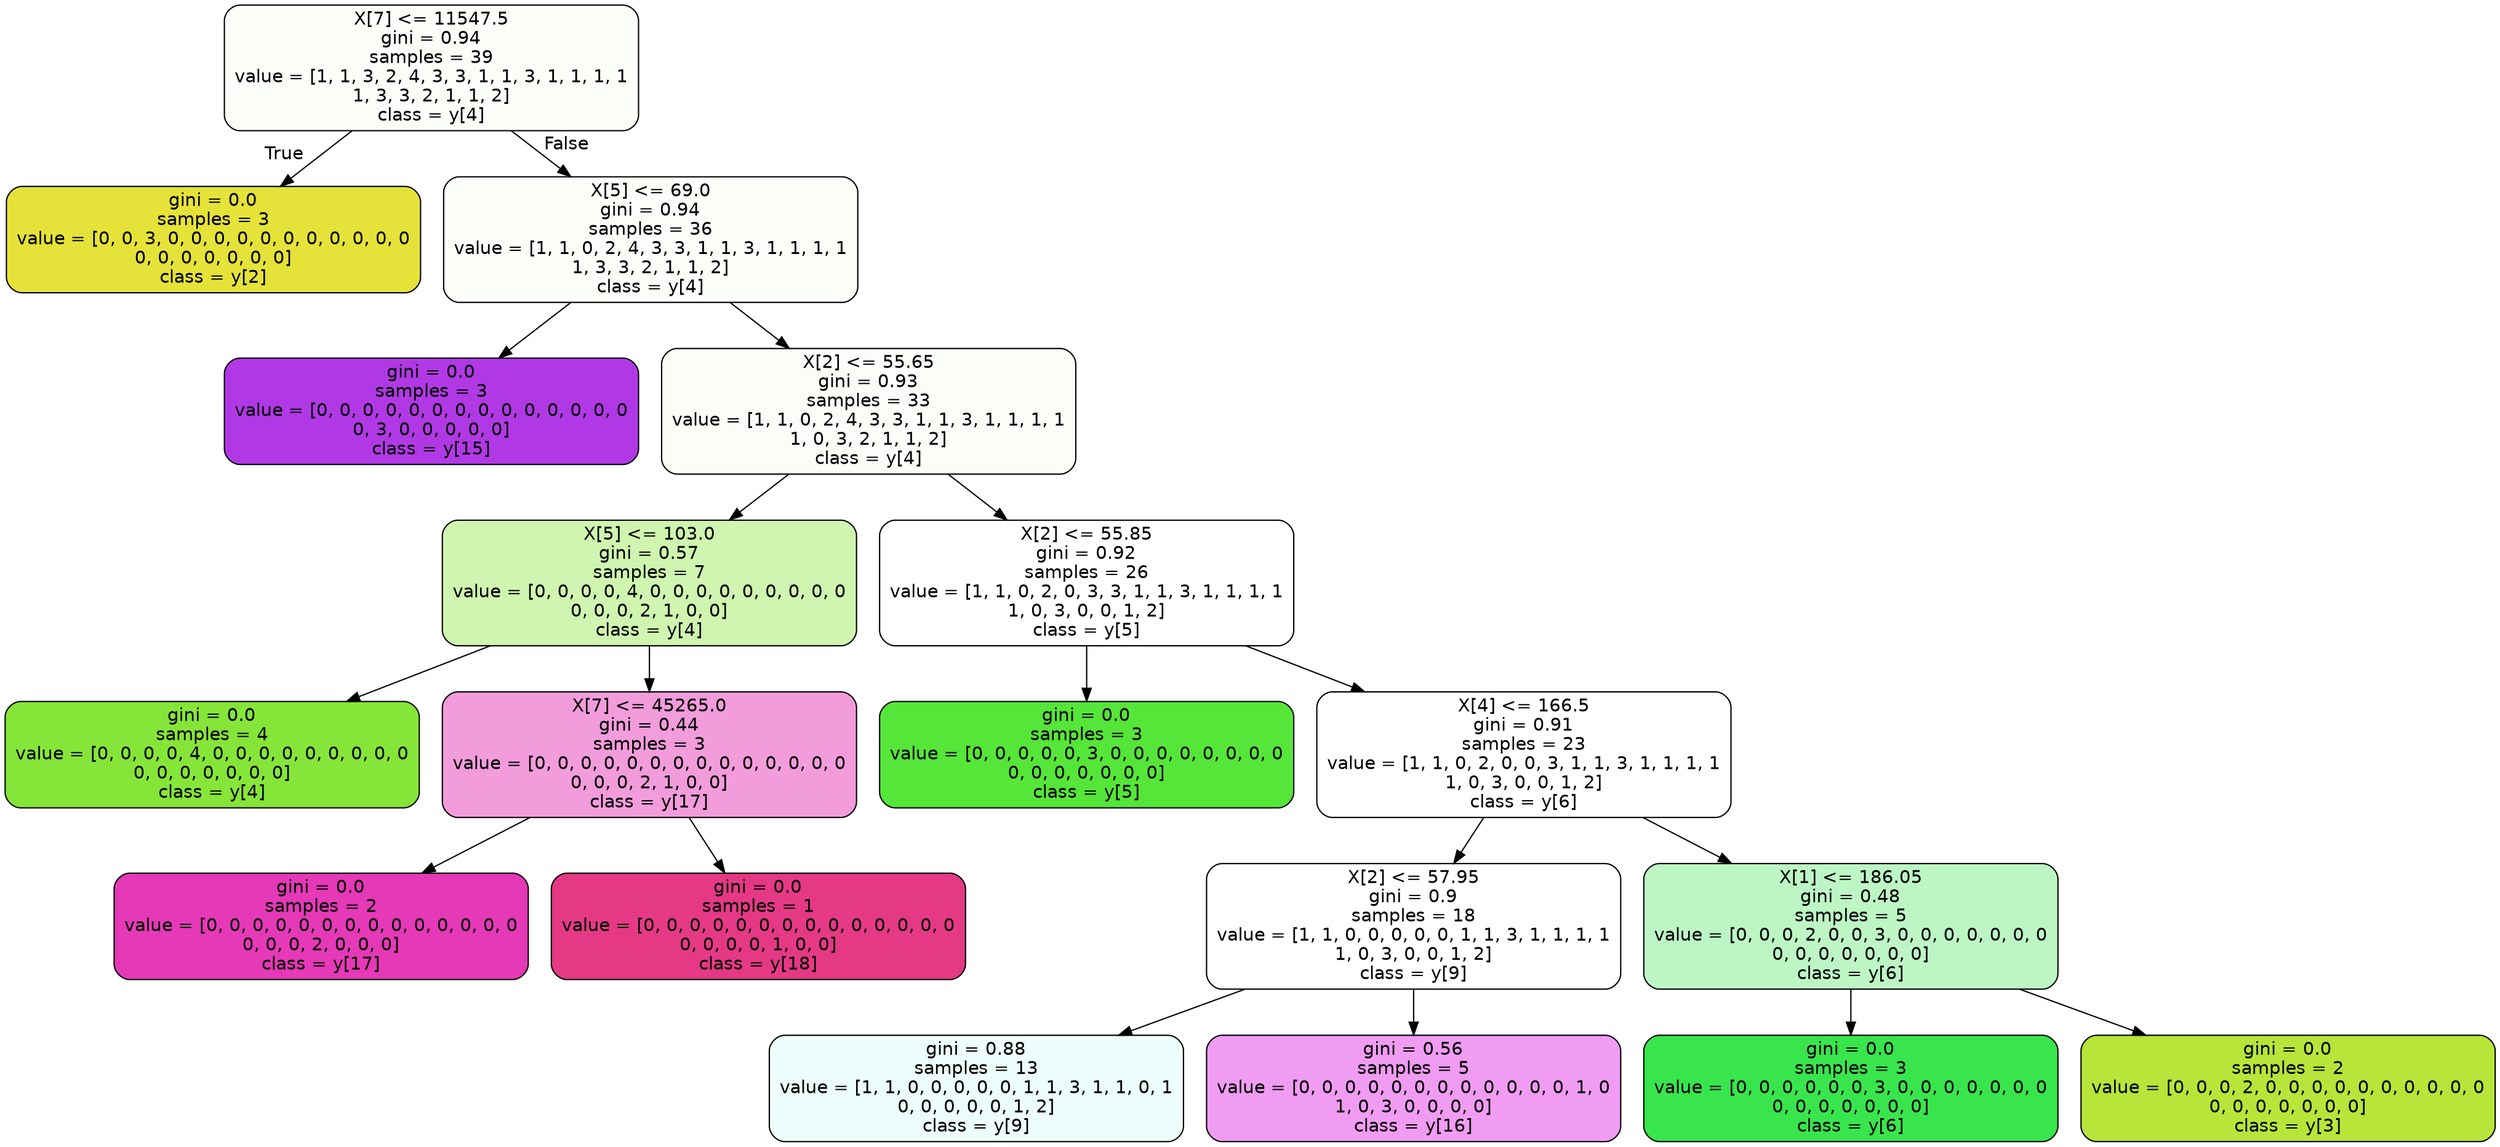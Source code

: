 digraph Tree {
node [shape=box, style="filled, rounded", color="black", fontname=helvetica] ;
edge [fontname=helvetica] ;
0 [label="X[7] <= 11547.5\ngini = 0.94\nsamples = 39\nvalue = [1, 1, 3, 2, 4, 3, 3, 1, 1, 3, 1, 1, 1, 1\n1, 3, 3, 2, 1, 1, 2]\nclass = y[4]", fillcolor="#fcfefa"] ;
1 [label="gini = 0.0\nsamples = 3\nvalue = [0, 0, 3, 0, 0, 0, 0, 0, 0, 0, 0, 0, 0, 0\n0, 0, 0, 0, 0, 0, 0]\nclass = y[2]", fillcolor="#e5e239"] ;
0 -> 1 [labeldistance=2.5, labelangle=45, headlabel="True"] ;
2 [label="X[5] <= 69.0\ngini = 0.94\nsamples = 36\nvalue = [1, 1, 0, 2, 4, 3, 3, 1, 1, 3, 1, 1, 1, 1\n1, 3, 3, 2, 1, 1, 2]\nclass = y[4]", fillcolor="#fbfef9"] ;
0 -> 2 [labeldistance=2.5, labelangle=-45, headlabel="False"] ;
3 [label="gini = 0.0\nsamples = 3\nvalue = [0, 0, 0, 0, 0, 0, 0, 0, 0, 0, 0, 0, 0, 0\n0, 3, 0, 0, 0, 0, 0]\nclass = y[15]", fillcolor="#b139e5"] ;
2 -> 3 ;
4 [label="X[2] <= 55.65\ngini = 0.93\nsamples = 33\nvalue = [1, 1, 0, 2, 4, 3, 3, 1, 1, 3, 1, 1, 1, 1\n1, 0, 3, 2, 1, 1, 2]\nclass = y[4]", fillcolor="#fbfef8"] ;
2 -> 4 ;
5 [label="X[5] <= 103.0\ngini = 0.57\nsamples = 7\nvalue = [0, 0, 0, 0, 4, 0, 0, 0, 0, 0, 0, 0, 0, 0\n0, 0, 0, 2, 1, 0, 0]\nclass = y[4]", fillcolor="#cff5b0"] ;
4 -> 5 ;
6 [label="gini = 0.0\nsamples = 4\nvalue = [0, 0, 0, 0, 4, 0, 0, 0, 0, 0, 0, 0, 0, 0\n0, 0, 0, 0, 0, 0, 0]\nclass = y[4]", fillcolor="#86e539"] ;
5 -> 6 ;
7 [label="X[7] <= 45265.0\ngini = 0.44\nsamples = 3\nvalue = [0, 0, 0, 0, 0, 0, 0, 0, 0, 0, 0, 0, 0, 0\n0, 0, 0, 2, 1, 0, 0]\nclass = y[17]", fillcolor="#f29cdb"] ;
5 -> 7 ;
8 [label="gini = 0.0\nsamples = 2\nvalue = [0, 0, 0, 0, 0, 0, 0, 0, 0, 0, 0, 0, 0, 0\n0, 0, 0, 2, 0, 0, 0]\nclass = y[17]", fillcolor="#e539b7"] ;
7 -> 8 ;
9 [label="gini = 0.0\nsamples = 1\nvalue = [0, 0, 0, 0, 0, 0, 0, 0, 0, 0, 0, 0, 0, 0\n0, 0, 0, 0, 1, 0, 0]\nclass = y[18]", fillcolor="#e53986"] ;
7 -> 9 ;
10 [label="X[2] <= 55.85\ngini = 0.92\nsamples = 26\nvalue = [1, 1, 0, 2, 0, 3, 3, 1, 1, 3, 1, 1, 1, 1\n1, 0, 3, 0, 0, 1, 2]\nclass = y[5]", fillcolor="#ffffff"] ;
4 -> 10 ;
11 [label="gini = 0.0\nsamples = 3\nvalue = [0, 0, 0, 0, 0, 3, 0, 0, 0, 0, 0, 0, 0, 0\n0, 0, 0, 0, 0, 0, 0]\nclass = y[5]", fillcolor="#56e539"] ;
10 -> 11 ;
12 [label="X[4] <= 166.5\ngini = 0.91\nsamples = 23\nvalue = [1, 1, 0, 2, 0, 0, 3, 1, 1, 3, 1, 1, 1, 1\n1, 0, 3, 0, 0, 1, 2]\nclass = y[6]", fillcolor="#ffffff"] ;
10 -> 12 ;
13 [label="X[2] <= 57.95\ngini = 0.9\nsamples = 18\nvalue = [1, 1, 0, 0, 0, 0, 0, 1, 1, 3, 1, 1, 1, 1\n1, 0, 3, 0, 0, 1, 2]\nclass = y[9]", fillcolor="#ffffff"] ;
12 -> 13 ;
14 [label="gini = 0.88\nsamples = 13\nvalue = [1, 1, 0, 0, 0, 0, 0, 1, 1, 3, 1, 1, 0, 1\n0, 0, 0, 0, 0, 1, 2]\nclass = y[9]", fillcolor="#edfdfc"] ;
13 -> 14 ;
15 [label="gini = 0.56\nsamples = 5\nvalue = [0, 0, 0, 0, 0, 0, 0, 0, 0, 0, 0, 0, 1, 0\n1, 0, 3, 0, 0, 0, 0]\nclass = y[16]", fillcolor="#f09cf2"] ;
13 -> 15 ;
16 [label="X[1] <= 186.05\ngini = 0.48\nsamples = 5\nvalue = [0, 0, 0, 2, 0, 0, 3, 0, 0, 0, 0, 0, 0, 0\n0, 0, 0, 0, 0, 0, 0]\nclass = y[6]", fillcolor="#bdf6c4"] ;
12 -> 16 ;
17 [label="gini = 0.0\nsamples = 3\nvalue = [0, 0, 0, 0, 0, 0, 3, 0, 0, 0, 0, 0, 0, 0\n0, 0, 0, 0, 0, 0, 0]\nclass = y[6]", fillcolor="#39e54d"] ;
16 -> 17 ;
18 [label="gini = 0.0\nsamples = 2\nvalue = [0, 0, 0, 2, 0, 0, 0, 0, 0, 0, 0, 0, 0, 0\n0, 0, 0, 0, 0, 0, 0]\nclass = y[3]", fillcolor="#b7e539"] ;
16 -> 18 ;
}